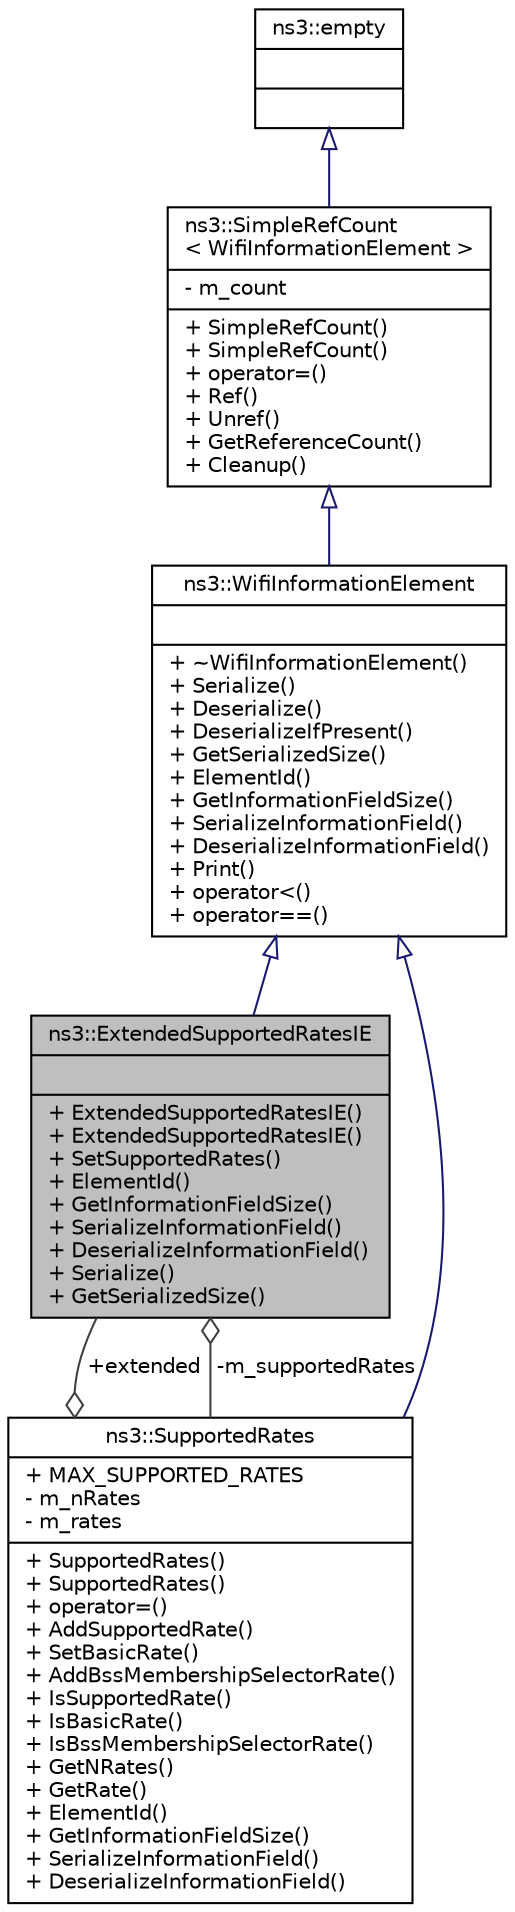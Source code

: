 digraph "ns3::ExtendedSupportedRatesIE"
{
  edge [fontname="Helvetica",fontsize="10",labelfontname="Helvetica",labelfontsize="10"];
  node [fontname="Helvetica",fontsize="10",shape=record];
  Node1 [label="{ns3::ExtendedSupportedRatesIE\n||+ ExtendedSupportedRatesIE()\l+ ExtendedSupportedRatesIE()\l+ SetSupportedRates()\l+ ElementId()\l+ GetInformationFieldSize()\l+ SerializeInformationField()\l+ DeserializeInformationField()\l+ Serialize()\l+ GetSerializedSize()\l}",height=0.2,width=0.4,color="black", fillcolor="grey75", style="filled", fontcolor="black"];
  Node2 -> Node1 [dir="back",color="midnightblue",fontsize="10",style="solid",arrowtail="onormal"];
  Node2 [label="{ns3::WifiInformationElement\n||+ ~WifiInformationElement()\l+ Serialize()\l+ Deserialize()\l+ DeserializeIfPresent()\l+ GetSerializedSize()\l+ ElementId()\l+ GetInformationFieldSize()\l+ SerializeInformationField()\l+ DeserializeInformationField()\l+ Print()\l+ operator\<()\l+ operator==()\l}",height=0.2,width=0.4,color="black", fillcolor="white", style="filled",URL="$d4/db6/classns3_1_1WifiInformationElement.html",tooltip="Information element, as defined in 802.11-2007 standardThe IEEE 802.11 standard includes the notion o..."];
  Node3 -> Node2 [dir="back",color="midnightblue",fontsize="10",style="solid",arrowtail="onormal"];
  Node3 [label="{ns3::SimpleRefCount\l\< WifiInformationElement \>\n|- m_count\l|+ SimpleRefCount()\l+ SimpleRefCount()\l+ operator=()\l+ Ref()\l+ Unref()\l+ GetReferenceCount()\l+ Cleanup()\l}",height=0.2,width=0.4,color="black", fillcolor="white", style="filled",URL="$da/da1/classns3_1_1SimpleRefCount.html"];
  Node4 -> Node3 [dir="back",color="midnightblue",fontsize="10",style="solid",arrowtail="onormal"];
  Node4 [label="{ns3::empty\n||}",height=0.2,width=0.4,color="black", fillcolor="white", style="filled",URL="$d9/d6a/classns3_1_1empty.html",tooltip="make Callback use a separate empty type "];
  Node5 -> Node1 [color="grey25",fontsize="10",style="solid",label=" -m_supportedRates" ,arrowhead="odiamond"];
  Node5 [label="{ns3::SupportedRates\n|+ MAX_SUPPORTED_RATES\l- m_nRates\l- m_rates\l|+ SupportedRates()\l+ SupportedRates()\l+ operator=()\l+ AddSupportedRate()\l+ SetBasicRate()\l+ AddBssMembershipSelectorRate()\l+ IsSupportedRate()\l+ IsBasicRate()\l+ IsBssMembershipSelectorRate()\l+ GetNRates()\l+ GetRate()\l+ ElementId()\l+ GetInformationFieldSize()\l+ SerializeInformationField()\l+ DeserializeInformationField()\l}",height=0.2,width=0.4,color="black", fillcolor="white", style="filled",URL="$de/de8/classns3_1_1SupportedRates.html",tooltip="The Supported Rates Information ElementThis class knows how to serialise and deserialise the Supporte..."];
  Node2 -> Node5 [dir="back",color="midnightblue",fontsize="10",style="solid",arrowtail="onormal"];
  Node1 -> Node5 [color="grey25",fontsize="10",style="solid",label=" +extended" ,arrowhead="odiamond"];
}
